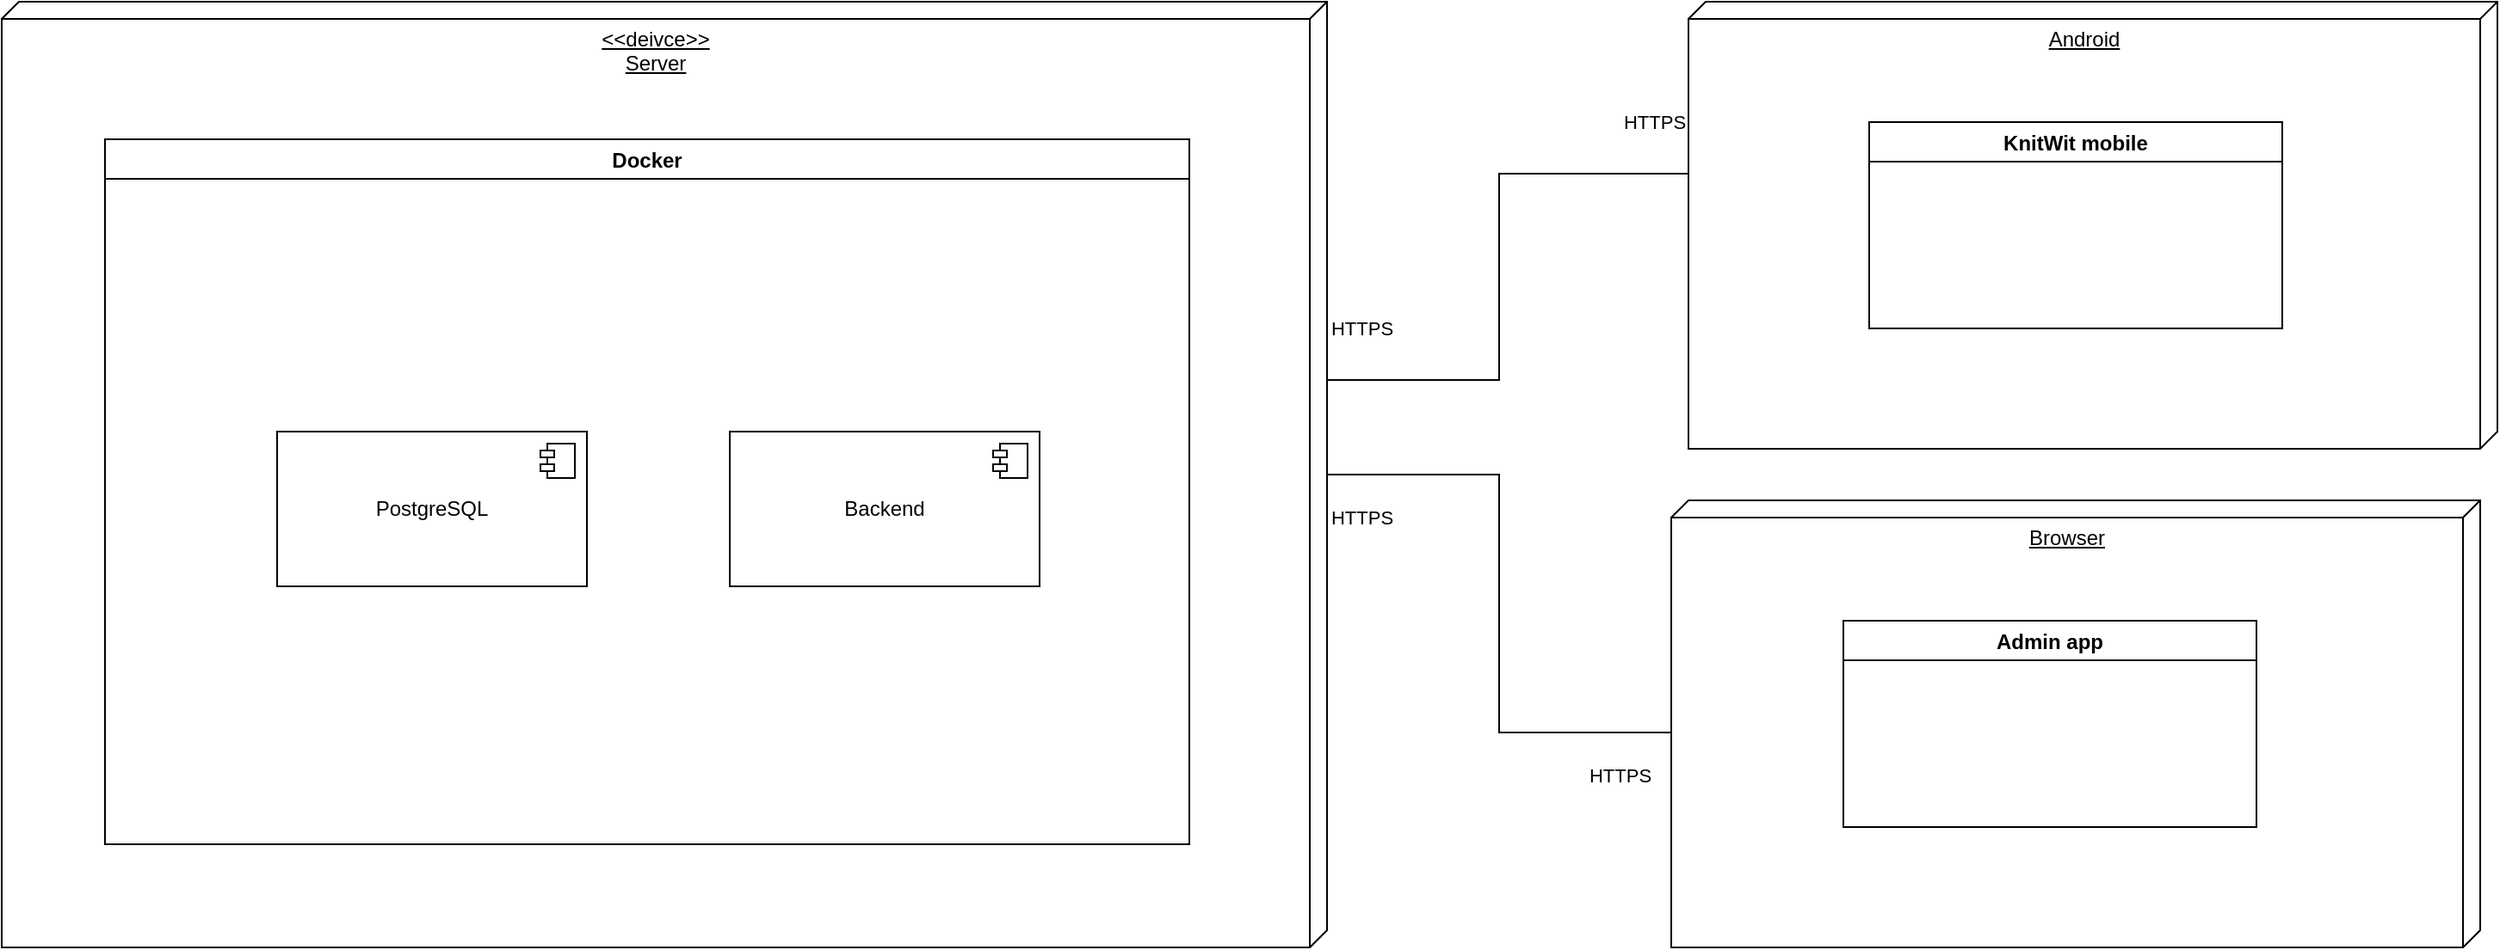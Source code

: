 <mxfile version="24.1.0" type="device">
  <diagram name="Page-1" id="b5b7bab2-c9e2-2cf4-8b2a-24fd1a2a6d21">
    <mxGraphModel dx="2876" dy="2363" grid="1" gridSize="10" guides="1" tooltips="1" connect="1" arrows="1" fold="1" page="1" pageScale="1" pageWidth="827" pageHeight="1169" background="none" math="0" shadow="0">
      <root>
        <mxCell id="0" />
        <mxCell id="1" parent="0" />
        <mxCell id="qojXm1VIkAnAFYiNJ7ma-25" style="edgeStyle=orthogonalEdgeStyle;rounded=0;orthogonalLoop=1;jettySize=auto;html=1;endArrow=none;endFill=0;" parent="1" source="qojXm1VIkAnAFYiNJ7ma-1" target="qojXm1VIkAnAFYiNJ7ma-18" edge="1">
          <mxGeometry relative="1" as="geometry">
            <Array as="points">
              <mxPoint x="680" y="180" />
              <mxPoint x="680" y="60" />
            </Array>
          </mxGeometry>
        </mxCell>
        <mxCell id="qojXm1VIkAnAFYiNJ7ma-26" value="&lt;p style=&quot;line-height: 180%;&quot;&gt;HTTPS&lt;/p&gt;" style="edgeLabel;html=1;align=center;verticalAlign=middle;resizable=0;points=[];" parent="qojXm1VIkAnAFYiNJ7ma-25" vertex="1" connectable="0">
          <mxGeometry x="0.558" y="-2" relative="1" as="geometry">
            <mxPoint x="53" y="-32" as="offset" />
          </mxGeometry>
        </mxCell>
        <mxCell id="qojXm1VIkAnAFYiNJ7ma-1" value="&amp;lt;&amp;lt;deivce&amp;gt;&amp;gt;&lt;br&gt;Server" style="verticalAlign=top;align=center;spacingTop=8;spacingLeft=2;spacingRight=12;shape=cube;size=10;direction=south;fontStyle=4;html=1;whiteSpace=wrap;" parent="1" vertex="1">
          <mxGeometry x="-190" y="-40" width="770" height="550" as="geometry" />
        </mxCell>
        <mxCell id="qojXm1VIkAnAFYiNJ7ma-12" value="PostgreSQL" style="html=1;dropTarget=0;whiteSpace=wrap;" parent="1" vertex="1">
          <mxGeometry x="-30" y="210" width="180" height="90" as="geometry" />
        </mxCell>
        <mxCell id="qojXm1VIkAnAFYiNJ7ma-13" value="" style="shape=module;jettyWidth=8;jettyHeight=4;" parent="qojXm1VIkAnAFYiNJ7ma-12" vertex="1">
          <mxGeometry x="1" width="20" height="20" relative="1" as="geometry">
            <mxPoint x="-27" y="7" as="offset" />
          </mxGeometry>
        </mxCell>
        <mxCell id="qojXm1VIkAnAFYiNJ7ma-17" value="Docker" style="swimlane;" parent="1" vertex="1">
          <mxGeometry x="-130" y="40" width="630" height="410" as="geometry" />
        </mxCell>
        <mxCell id="qojXm1VIkAnAFYiNJ7ma-14" value="Backend" style="html=1;dropTarget=0;whiteSpace=wrap;" parent="qojXm1VIkAnAFYiNJ7ma-17" vertex="1">
          <mxGeometry x="363" y="170" width="180" height="90" as="geometry" />
        </mxCell>
        <mxCell id="qojXm1VIkAnAFYiNJ7ma-15" value="" style="shape=module;jettyWidth=8;jettyHeight=4;" parent="qojXm1VIkAnAFYiNJ7ma-14" vertex="1">
          <mxGeometry x="1" width="20" height="20" relative="1" as="geometry">
            <mxPoint x="-27" y="7" as="offset" />
          </mxGeometry>
        </mxCell>
        <mxCell id="qojXm1VIkAnAFYiNJ7ma-18" value="Android" style="verticalAlign=top;align=center;spacingTop=8;spacingLeft=2;spacingRight=12;shape=cube;size=10;direction=south;fontStyle=4;html=1;whiteSpace=wrap;" parent="1" vertex="1">
          <mxGeometry x="790" y="-40" width="470" height="260" as="geometry" />
        </mxCell>
        <mxCell id="qojXm1VIkAnAFYiNJ7ma-19" value="Browser" style="verticalAlign=top;align=center;spacingTop=8;spacingLeft=2;spacingRight=12;shape=cube;size=10;direction=south;fontStyle=4;html=1;whiteSpace=wrap;" parent="1" vertex="1">
          <mxGeometry x="780" y="250" width="470" height="260" as="geometry" />
        </mxCell>
        <mxCell id="qojXm1VIkAnAFYiNJ7ma-20" value="KnitWit mobile" style="swimlane;" parent="1" vertex="1">
          <mxGeometry x="895" y="30" width="240" height="120" as="geometry" />
        </mxCell>
        <mxCell id="qojXm1VIkAnAFYiNJ7ma-23" value="Admin app" style="swimlane;startSize=23;" parent="1" vertex="1">
          <mxGeometry x="880" y="320" width="240" height="120" as="geometry" />
        </mxCell>
        <mxCell id="qojXm1VIkAnAFYiNJ7ma-24" style="edgeStyle=orthogonalEdgeStyle;rounded=0;orthogonalLoop=1;jettySize=auto;html=1;entryX=0;entryY=0;entryDx=135;entryDy=470;entryPerimeter=0;endArrow=none;endFill=0;" parent="1" source="qojXm1VIkAnAFYiNJ7ma-1" target="qojXm1VIkAnAFYiNJ7ma-19" edge="1">
          <mxGeometry relative="1" as="geometry" />
        </mxCell>
        <mxCell id="qojXm1VIkAnAFYiNJ7ma-27" value="&lt;p style=&quot;line-height: 180%;&quot;&gt;HTTPS&lt;/p&gt;" style="edgeLabel;html=1;align=center;verticalAlign=middle;resizable=0;points=[];" parent="1" vertex="1" connectable="0">
          <mxGeometry x="600" y="150" as="geometry" />
        </mxCell>
        <mxCell id="qojXm1VIkAnAFYiNJ7ma-28" value="&lt;p style=&quot;line-height: 180%;&quot;&gt;HTTPS&lt;/p&gt;" style="edgeLabel;html=1;align=center;verticalAlign=middle;resizable=0;points=[];" parent="1" vertex="1" connectable="0">
          <mxGeometry x="600" y="260" as="geometry" />
        </mxCell>
        <mxCell id="qojXm1VIkAnAFYiNJ7ma-29" value="&lt;p style=&quot;line-height: 180%;&quot;&gt;HTTPS&lt;/p&gt;" style="edgeLabel;html=1;align=center;verticalAlign=middle;resizable=0;points=[];" parent="1" vertex="1" connectable="0">
          <mxGeometry x="750" y="410" as="geometry" />
        </mxCell>
      </root>
    </mxGraphModel>
  </diagram>
</mxfile>
